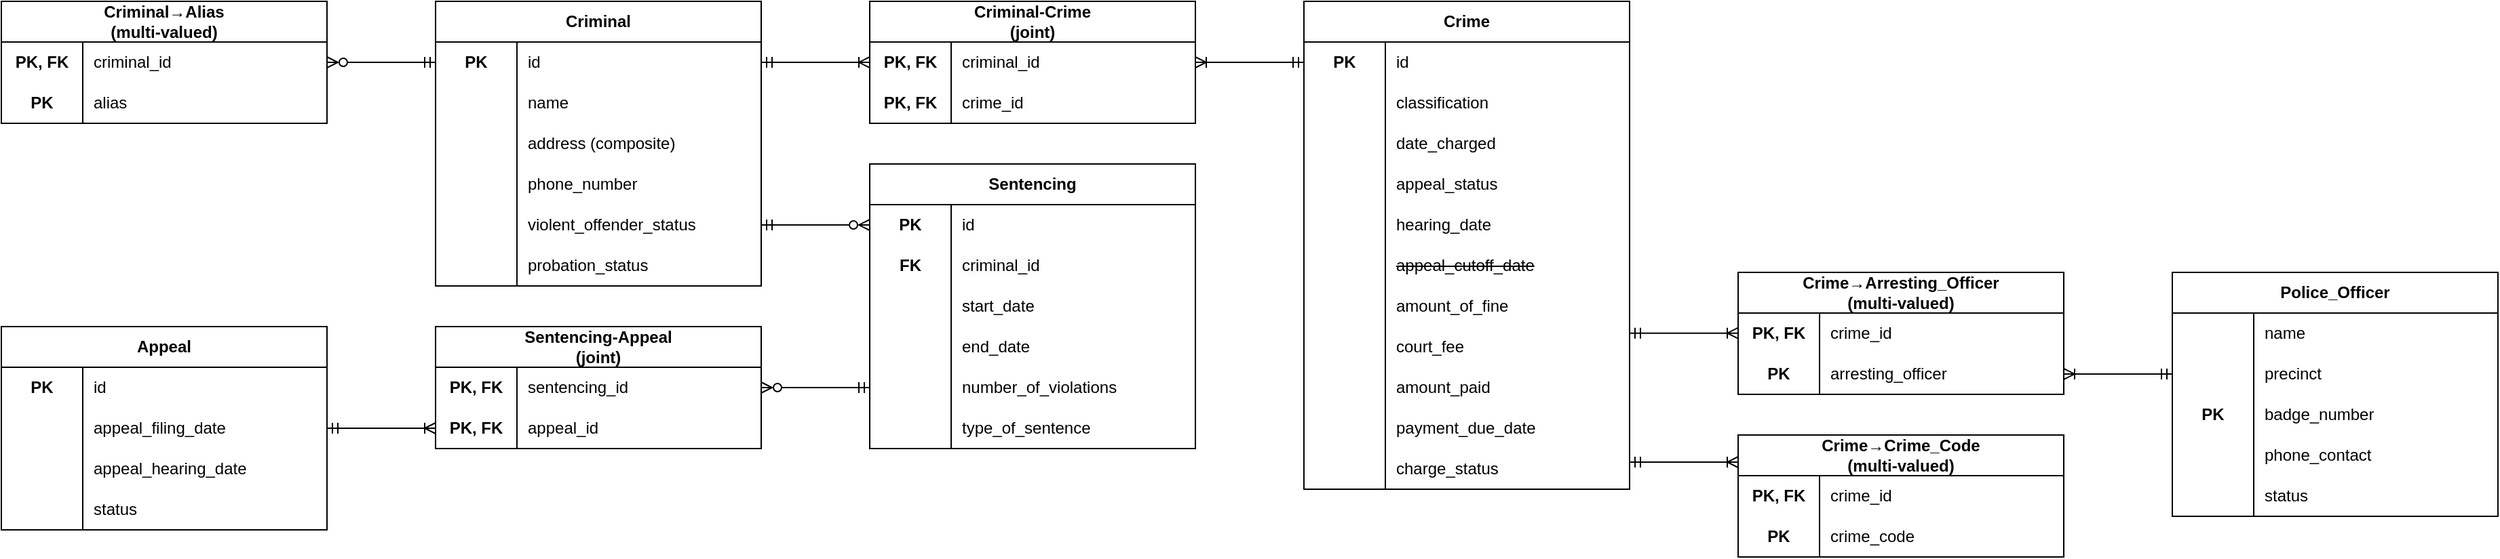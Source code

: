 <mxfile version="23.1.7" type="device">
  <diagram id="R2lEEEUBdFMjLlhIrx00" name="Page-1">
    <mxGraphModel dx="3021" dy="1193" grid="1" gridSize="10" guides="1" tooltips="1" connect="1" arrows="1" fold="1" page="1" pageScale="1" pageWidth="850" pageHeight="1100" math="0" shadow="0" extFonts="Permanent Marker^https://fonts.googleapis.com/css?family=Permanent+Marker">
      <root>
        <mxCell id="0" />
        <mxCell id="1" parent="0" />
        <mxCell id="AaA90ZGIQwFk0P24z3r3-1" value="Criminal" style="shape=table;startSize=30;container=1;collapsible=1;childLayout=tableLayout;fixedRows=1;rowLines=0;fontStyle=1;align=center;resizeLast=1;html=1;whiteSpace=wrap;" parent="1" vertex="1">
          <mxGeometry x="40" y="40" width="240" height="210" as="geometry" />
        </mxCell>
        <mxCell id="Sgg5A5YikXJycrZ3Cfgh-41" style="shape=tableRow;horizontal=0;startSize=0;swimlaneHead=0;swimlaneBody=0;fillColor=none;collapsible=0;dropTarget=0;points=[[0,0.5],[1,0.5]];portConstraint=eastwest;top=0;left=0;right=0;bottom=0;html=1;" parent="AaA90ZGIQwFk0P24z3r3-1" vertex="1">
          <mxGeometry y="30" width="240" height="30" as="geometry" />
        </mxCell>
        <mxCell id="Sgg5A5YikXJycrZ3Cfgh-42" value="PK" style="shape=partialRectangle;connectable=0;fillColor=none;top=0;left=0;bottom=0;right=0;fontStyle=1;overflow=hidden;html=1;whiteSpace=wrap;" parent="Sgg5A5YikXJycrZ3Cfgh-41" vertex="1">
          <mxGeometry width="60" height="30" as="geometry">
            <mxRectangle width="60" height="30" as="alternateBounds" />
          </mxGeometry>
        </mxCell>
        <mxCell id="Sgg5A5YikXJycrZ3Cfgh-43" value="id" style="shape=partialRectangle;connectable=0;fillColor=none;top=0;left=0;bottom=0;right=0;align=left;spacingLeft=6;fontStyle=0;overflow=hidden;html=1;whiteSpace=wrap;" parent="Sgg5A5YikXJycrZ3Cfgh-41" vertex="1">
          <mxGeometry x="60" width="180" height="30" as="geometry">
            <mxRectangle width="180" height="30" as="alternateBounds" />
          </mxGeometry>
        </mxCell>
        <mxCell id="AaA90ZGIQwFk0P24z3r3-2" value="" style="shape=tableRow;horizontal=0;startSize=0;swimlaneHead=0;swimlaneBody=0;fillColor=none;collapsible=0;dropTarget=0;points=[[0,0.5],[1,0.5]];portConstraint=eastwest;top=0;left=0;right=0;bottom=0;html=1;" parent="AaA90ZGIQwFk0P24z3r3-1" vertex="1">
          <mxGeometry y="60" width="240" height="30" as="geometry" />
        </mxCell>
        <mxCell id="AaA90ZGIQwFk0P24z3r3-3" value="" style="shape=partialRectangle;connectable=0;fillColor=none;top=0;left=0;bottom=0;right=0;fontStyle=1;overflow=hidden;html=1;whiteSpace=wrap;" parent="AaA90ZGIQwFk0P24z3r3-2" vertex="1">
          <mxGeometry width="60" height="30" as="geometry">
            <mxRectangle width="60" height="30" as="alternateBounds" />
          </mxGeometry>
        </mxCell>
        <mxCell id="AaA90ZGIQwFk0P24z3r3-4" value="&lt;span style=&quot;font-weight: normal;&quot;&gt;name&lt;/span&gt;" style="shape=partialRectangle;connectable=0;fillColor=none;top=0;left=0;bottom=0;right=0;align=left;spacingLeft=6;fontStyle=1;overflow=hidden;html=1;whiteSpace=wrap;" parent="AaA90ZGIQwFk0P24z3r3-2" vertex="1">
          <mxGeometry x="60" width="180" height="30" as="geometry">
            <mxRectangle width="180" height="30" as="alternateBounds" />
          </mxGeometry>
        </mxCell>
        <mxCell id="bEVGifrSdwYRLWcPbL2B-61" style="shape=tableRow;horizontal=0;startSize=0;swimlaneHead=0;swimlaneBody=0;fillColor=none;collapsible=0;dropTarget=0;points=[[0,0.5],[1,0.5]];portConstraint=eastwest;top=0;left=0;right=0;bottom=0;html=1;" parent="AaA90ZGIQwFk0P24z3r3-1" vertex="1">
          <mxGeometry y="90" width="240" height="30" as="geometry" />
        </mxCell>
        <mxCell id="bEVGifrSdwYRLWcPbL2B-62" style="shape=partialRectangle;connectable=0;fillColor=none;top=0;left=0;bottom=0;right=0;fontStyle=1;overflow=hidden;html=1;whiteSpace=wrap;" parent="bEVGifrSdwYRLWcPbL2B-61" vertex="1">
          <mxGeometry width="60" height="30" as="geometry">
            <mxRectangle width="60" height="30" as="alternateBounds" />
          </mxGeometry>
        </mxCell>
        <mxCell id="bEVGifrSdwYRLWcPbL2B-63" value="address (composite)" style="shape=partialRectangle;connectable=0;fillColor=none;top=0;left=0;bottom=0;right=0;align=left;spacingLeft=6;fontStyle=0;overflow=hidden;html=1;whiteSpace=wrap;" parent="bEVGifrSdwYRLWcPbL2B-61" vertex="1">
          <mxGeometry x="60" width="180" height="30" as="geometry">
            <mxRectangle width="180" height="30" as="alternateBounds" />
          </mxGeometry>
        </mxCell>
        <mxCell id="bEVGifrSdwYRLWcPbL2B-58" style="shape=tableRow;horizontal=0;startSize=0;swimlaneHead=0;swimlaneBody=0;fillColor=none;collapsible=0;dropTarget=0;points=[[0,0.5],[1,0.5]];portConstraint=eastwest;top=0;left=0;right=0;bottom=0;html=1;" parent="AaA90ZGIQwFk0P24z3r3-1" vertex="1">
          <mxGeometry y="120" width="240" height="30" as="geometry" />
        </mxCell>
        <mxCell id="bEVGifrSdwYRLWcPbL2B-59" style="shape=partialRectangle;connectable=0;fillColor=none;top=0;left=0;bottom=0;right=0;fontStyle=1;overflow=hidden;html=1;whiteSpace=wrap;" parent="bEVGifrSdwYRLWcPbL2B-58" vertex="1">
          <mxGeometry width="60" height="30" as="geometry">
            <mxRectangle width="60" height="30" as="alternateBounds" />
          </mxGeometry>
        </mxCell>
        <mxCell id="bEVGifrSdwYRLWcPbL2B-60" value="phone_number" style="shape=partialRectangle;connectable=0;fillColor=none;top=0;left=0;bottom=0;right=0;align=left;spacingLeft=6;fontStyle=0;overflow=hidden;html=1;whiteSpace=wrap;" parent="bEVGifrSdwYRLWcPbL2B-58" vertex="1">
          <mxGeometry x="60" width="180" height="30" as="geometry">
            <mxRectangle width="180" height="30" as="alternateBounds" />
          </mxGeometry>
        </mxCell>
        <mxCell id="bEVGifrSdwYRLWcPbL2B-55" style="shape=tableRow;horizontal=0;startSize=0;swimlaneHead=0;swimlaneBody=0;fillColor=none;collapsible=0;dropTarget=0;points=[[0,0.5],[1,0.5]];portConstraint=eastwest;top=0;left=0;right=0;bottom=0;html=1;" parent="AaA90ZGIQwFk0P24z3r3-1" vertex="1">
          <mxGeometry y="150" width="240" height="30" as="geometry" />
        </mxCell>
        <mxCell id="bEVGifrSdwYRLWcPbL2B-56" style="shape=partialRectangle;connectable=0;fillColor=none;top=0;left=0;bottom=0;right=0;fontStyle=1;overflow=hidden;html=1;whiteSpace=wrap;" parent="bEVGifrSdwYRLWcPbL2B-55" vertex="1">
          <mxGeometry width="60" height="30" as="geometry">
            <mxRectangle width="60" height="30" as="alternateBounds" />
          </mxGeometry>
        </mxCell>
        <mxCell id="bEVGifrSdwYRLWcPbL2B-57" value="violent_offender_status" style="shape=partialRectangle;connectable=0;fillColor=none;top=0;left=0;bottom=0;right=0;align=left;spacingLeft=6;fontStyle=0;overflow=hidden;html=1;whiteSpace=wrap;" parent="bEVGifrSdwYRLWcPbL2B-55" vertex="1">
          <mxGeometry x="60" width="180" height="30" as="geometry">
            <mxRectangle width="180" height="30" as="alternateBounds" />
          </mxGeometry>
        </mxCell>
        <mxCell id="bEVGifrSdwYRLWcPbL2B-52" style="shape=tableRow;horizontal=0;startSize=0;swimlaneHead=0;swimlaneBody=0;fillColor=none;collapsible=0;dropTarget=0;points=[[0,0.5],[1,0.5]];portConstraint=eastwest;top=0;left=0;right=0;bottom=0;html=1;" parent="AaA90ZGIQwFk0P24z3r3-1" vertex="1">
          <mxGeometry y="180" width="240" height="30" as="geometry" />
        </mxCell>
        <mxCell id="bEVGifrSdwYRLWcPbL2B-53" style="shape=partialRectangle;connectable=0;fillColor=none;top=0;left=0;bottom=0;right=0;fontStyle=1;overflow=hidden;html=1;whiteSpace=wrap;" parent="bEVGifrSdwYRLWcPbL2B-52" vertex="1">
          <mxGeometry width="60" height="30" as="geometry">
            <mxRectangle width="60" height="30" as="alternateBounds" />
          </mxGeometry>
        </mxCell>
        <mxCell id="bEVGifrSdwYRLWcPbL2B-54" value="probation_status" style="shape=partialRectangle;connectable=0;fillColor=none;top=0;left=0;bottom=0;right=0;align=left;spacingLeft=6;fontStyle=0;overflow=hidden;html=1;whiteSpace=wrap;" parent="bEVGifrSdwYRLWcPbL2B-52" vertex="1">
          <mxGeometry x="60" width="180" height="30" as="geometry">
            <mxRectangle width="180" height="30" as="alternateBounds" />
          </mxGeometry>
        </mxCell>
        <mxCell id="bEVGifrSdwYRLWcPbL2B-66" value="Crime" style="shape=table;startSize=30;container=1;collapsible=1;childLayout=tableLayout;fixedRows=1;rowLines=0;fontStyle=1;align=center;resizeLast=1;html=1;whiteSpace=wrap;" parent="1" vertex="1">
          <mxGeometry x="680" y="40" width="240" height="360" as="geometry" />
        </mxCell>
        <mxCell id="Sgg5A5YikXJycrZ3Cfgh-54" style="shape=tableRow;horizontal=0;startSize=0;swimlaneHead=0;swimlaneBody=0;fillColor=none;collapsible=0;dropTarget=0;points=[[0,0.5],[1,0.5]];portConstraint=eastwest;top=0;left=0;right=0;bottom=0;html=1;" parent="bEVGifrSdwYRLWcPbL2B-66" vertex="1">
          <mxGeometry y="30" width="240" height="30" as="geometry" />
        </mxCell>
        <mxCell id="Sgg5A5YikXJycrZ3Cfgh-55" value="PK" style="shape=partialRectangle;connectable=0;fillColor=none;top=0;left=0;bottom=0;right=0;fontStyle=1;overflow=hidden;html=1;whiteSpace=wrap;" parent="Sgg5A5YikXJycrZ3Cfgh-54" vertex="1">
          <mxGeometry width="60" height="30" as="geometry">
            <mxRectangle width="60" height="30" as="alternateBounds" />
          </mxGeometry>
        </mxCell>
        <mxCell id="Sgg5A5YikXJycrZ3Cfgh-56" value="id" style="shape=partialRectangle;connectable=0;fillColor=none;top=0;left=0;bottom=0;right=0;align=left;spacingLeft=6;fontStyle=0;overflow=hidden;html=1;whiteSpace=wrap;" parent="Sgg5A5YikXJycrZ3Cfgh-54" vertex="1">
          <mxGeometry x="60" width="180" height="30" as="geometry">
            <mxRectangle width="180" height="30" as="alternateBounds" />
          </mxGeometry>
        </mxCell>
        <mxCell id="bEVGifrSdwYRLWcPbL2B-67" value="" style="shape=tableRow;horizontal=0;startSize=0;swimlaneHead=0;swimlaneBody=0;fillColor=none;collapsible=0;dropTarget=0;points=[[0,0.5],[1,0.5]];portConstraint=eastwest;top=0;left=0;right=0;bottom=0;html=1;" parent="bEVGifrSdwYRLWcPbL2B-66" vertex="1">
          <mxGeometry y="60" width="240" height="30" as="geometry" />
        </mxCell>
        <mxCell id="bEVGifrSdwYRLWcPbL2B-68" value="" style="shape=partialRectangle;connectable=0;fillColor=none;top=0;left=0;bottom=0;right=0;fontStyle=1;overflow=hidden;html=1;whiteSpace=wrap;" parent="bEVGifrSdwYRLWcPbL2B-67" vertex="1">
          <mxGeometry width="60" height="30" as="geometry">
            <mxRectangle width="60" height="30" as="alternateBounds" />
          </mxGeometry>
        </mxCell>
        <mxCell id="bEVGifrSdwYRLWcPbL2B-69" value="&lt;span style=&quot;font-weight: normal;&quot;&gt;classification&lt;/span&gt;" style="shape=partialRectangle;connectable=0;fillColor=none;top=0;left=0;bottom=0;right=0;align=left;spacingLeft=6;fontStyle=1;overflow=hidden;html=1;whiteSpace=wrap;" parent="bEVGifrSdwYRLWcPbL2B-67" vertex="1">
          <mxGeometry x="60" width="180" height="30" as="geometry">
            <mxRectangle width="180" height="30" as="alternateBounds" />
          </mxGeometry>
        </mxCell>
        <mxCell id="bEVGifrSdwYRLWcPbL2B-70" style="shape=tableRow;horizontal=0;startSize=0;swimlaneHead=0;swimlaneBody=0;fillColor=none;collapsible=0;dropTarget=0;points=[[0,0.5],[1,0.5]];portConstraint=eastwest;top=0;left=0;right=0;bottom=0;html=1;" parent="bEVGifrSdwYRLWcPbL2B-66" vertex="1">
          <mxGeometry y="90" width="240" height="30" as="geometry" />
        </mxCell>
        <mxCell id="bEVGifrSdwYRLWcPbL2B-71" style="shape=partialRectangle;connectable=0;fillColor=none;top=0;left=0;bottom=0;right=0;fontStyle=1;overflow=hidden;html=1;whiteSpace=wrap;" parent="bEVGifrSdwYRLWcPbL2B-70" vertex="1">
          <mxGeometry width="60" height="30" as="geometry">
            <mxRectangle width="60" height="30" as="alternateBounds" />
          </mxGeometry>
        </mxCell>
        <mxCell id="bEVGifrSdwYRLWcPbL2B-72" value="date_charged" style="shape=partialRectangle;connectable=0;fillColor=none;top=0;left=0;bottom=0;right=0;align=left;spacingLeft=6;fontStyle=0;overflow=hidden;html=1;whiteSpace=wrap;" parent="bEVGifrSdwYRLWcPbL2B-70" vertex="1">
          <mxGeometry x="60" width="180" height="30" as="geometry">
            <mxRectangle width="180" height="30" as="alternateBounds" />
          </mxGeometry>
        </mxCell>
        <mxCell id="bEVGifrSdwYRLWcPbL2B-73" style="shape=tableRow;horizontal=0;startSize=0;swimlaneHead=0;swimlaneBody=0;fillColor=none;collapsible=0;dropTarget=0;points=[[0,0.5],[1,0.5]];portConstraint=eastwest;top=0;left=0;right=0;bottom=0;html=1;" parent="bEVGifrSdwYRLWcPbL2B-66" vertex="1">
          <mxGeometry y="120" width="240" height="30" as="geometry" />
        </mxCell>
        <mxCell id="bEVGifrSdwYRLWcPbL2B-74" style="shape=partialRectangle;connectable=0;fillColor=none;top=0;left=0;bottom=0;right=0;fontStyle=1;overflow=hidden;html=1;whiteSpace=wrap;" parent="bEVGifrSdwYRLWcPbL2B-73" vertex="1">
          <mxGeometry width="60" height="30" as="geometry">
            <mxRectangle width="60" height="30" as="alternateBounds" />
          </mxGeometry>
        </mxCell>
        <mxCell id="bEVGifrSdwYRLWcPbL2B-75" value="appeal_status" style="shape=partialRectangle;connectable=0;fillColor=none;top=0;left=0;bottom=0;right=0;align=left;spacingLeft=6;fontStyle=0;overflow=hidden;html=1;whiteSpace=wrap;" parent="bEVGifrSdwYRLWcPbL2B-73" vertex="1">
          <mxGeometry x="60" width="180" height="30" as="geometry">
            <mxRectangle width="180" height="30" as="alternateBounds" />
          </mxGeometry>
        </mxCell>
        <mxCell id="bEVGifrSdwYRLWcPbL2B-76" style="shape=tableRow;horizontal=0;startSize=0;swimlaneHead=0;swimlaneBody=0;fillColor=none;collapsible=0;dropTarget=0;points=[[0,0.5],[1,0.5]];portConstraint=eastwest;top=0;left=0;right=0;bottom=0;html=1;" parent="bEVGifrSdwYRLWcPbL2B-66" vertex="1">
          <mxGeometry y="150" width="240" height="30" as="geometry" />
        </mxCell>
        <mxCell id="bEVGifrSdwYRLWcPbL2B-77" style="shape=partialRectangle;connectable=0;fillColor=none;top=0;left=0;bottom=0;right=0;fontStyle=1;overflow=hidden;html=1;whiteSpace=wrap;" parent="bEVGifrSdwYRLWcPbL2B-76" vertex="1">
          <mxGeometry width="60" height="30" as="geometry">
            <mxRectangle width="60" height="30" as="alternateBounds" />
          </mxGeometry>
        </mxCell>
        <mxCell id="bEVGifrSdwYRLWcPbL2B-78" value="hearing_date" style="shape=partialRectangle;connectable=0;fillColor=none;top=0;left=0;bottom=0;right=0;align=left;spacingLeft=6;fontStyle=0;overflow=hidden;html=1;whiteSpace=wrap;" parent="bEVGifrSdwYRLWcPbL2B-76" vertex="1">
          <mxGeometry x="60" width="180" height="30" as="geometry">
            <mxRectangle width="180" height="30" as="alternateBounds" />
          </mxGeometry>
        </mxCell>
        <mxCell id="bEVGifrSdwYRLWcPbL2B-79" style="shape=tableRow;horizontal=0;startSize=0;swimlaneHead=0;swimlaneBody=0;fillColor=none;collapsible=0;dropTarget=0;points=[[0,0.5],[1,0.5]];portConstraint=eastwest;top=0;left=0;right=0;bottom=0;html=1;" parent="bEVGifrSdwYRLWcPbL2B-66" vertex="1">
          <mxGeometry y="180" width="240" height="30" as="geometry" />
        </mxCell>
        <mxCell id="bEVGifrSdwYRLWcPbL2B-80" style="shape=partialRectangle;connectable=0;fillColor=none;top=0;left=0;bottom=0;right=0;fontStyle=1;overflow=hidden;html=1;whiteSpace=wrap;" parent="bEVGifrSdwYRLWcPbL2B-79" vertex="1">
          <mxGeometry width="60" height="30" as="geometry">
            <mxRectangle width="60" height="30" as="alternateBounds" />
          </mxGeometry>
        </mxCell>
        <mxCell id="bEVGifrSdwYRLWcPbL2B-81" value="&lt;strike&gt;appeal_cutoff_date&lt;/strike&gt;" style="shape=partialRectangle;connectable=0;fillColor=none;top=0;left=0;bottom=0;right=0;align=left;spacingLeft=6;fontStyle=0;overflow=hidden;html=1;whiteSpace=wrap;" parent="bEVGifrSdwYRLWcPbL2B-79" vertex="1">
          <mxGeometry x="60" width="180" height="30" as="geometry">
            <mxRectangle width="180" height="30" as="alternateBounds" />
          </mxGeometry>
        </mxCell>
        <mxCell id="bEVGifrSdwYRLWcPbL2B-110" style="shape=tableRow;horizontal=0;startSize=0;swimlaneHead=0;swimlaneBody=0;fillColor=none;collapsible=0;dropTarget=0;points=[[0,0.5],[1,0.5]];portConstraint=eastwest;top=0;left=0;right=0;bottom=0;html=1;" parent="bEVGifrSdwYRLWcPbL2B-66" vertex="1">
          <mxGeometry y="210" width="240" height="30" as="geometry" />
        </mxCell>
        <mxCell id="bEVGifrSdwYRLWcPbL2B-111" style="shape=partialRectangle;connectable=0;fillColor=none;top=0;left=0;bottom=0;right=0;fontStyle=1;overflow=hidden;html=1;whiteSpace=wrap;" parent="bEVGifrSdwYRLWcPbL2B-110" vertex="1">
          <mxGeometry width="60" height="30" as="geometry">
            <mxRectangle width="60" height="30" as="alternateBounds" />
          </mxGeometry>
        </mxCell>
        <mxCell id="bEVGifrSdwYRLWcPbL2B-112" value="amount_of_fine" style="shape=partialRectangle;connectable=0;fillColor=none;top=0;left=0;bottom=0;right=0;align=left;spacingLeft=6;fontStyle=0;overflow=hidden;html=1;whiteSpace=wrap;" parent="bEVGifrSdwYRLWcPbL2B-110" vertex="1">
          <mxGeometry x="60" width="180" height="30" as="geometry">
            <mxRectangle width="180" height="30" as="alternateBounds" />
          </mxGeometry>
        </mxCell>
        <mxCell id="bEVGifrSdwYRLWcPbL2B-107" style="shape=tableRow;horizontal=0;startSize=0;swimlaneHead=0;swimlaneBody=0;fillColor=none;collapsible=0;dropTarget=0;points=[[0,0.5],[1,0.5]];portConstraint=eastwest;top=0;left=0;right=0;bottom=0;html=1;" parent="bEVGifrSdwYRLWcPbL2B-66" vertex="1">
          <mxGeometry y="240" width="240" height="30" as="geometry" />
        </mxCell>
        <mxCell id="bEVGifrSdwYRLWcPbL2B-108" style="shape=partialRectangle;connectable=0;fillColor=none;top=0;left=0;bottom=0;right=0;fontStyle=1;overflow=hidden;html=1;whiteSpace=wrap;" parent="bEVGifrSdwYRLWcPbL2B-107" vertex="1">
          <mxGeometry width="60" height="30" as="geometry">
            <mxRectangle width="60" height="30" as="alternateBounds" />
          </mxGeometry>
        </mxCell>
        <mxCell id="bEVGifrSdwYRLWcPbL2B-109" value="court_fee" style="shape=partialRectangle;connectable=0;fillColor=none;top=0;left=0;bottom=0;right=0;align=left;spacingLeft=6;fontStyle=0;overflow=hidden;html=1;whiteSpace=wrap;" parent="bEVGifrSdwYRLWcPbL2B-107" vertex="1">
          <mxGeometry x="60" width="180" height="30" as="geometry">
            <mxRectangle width="180" height="30" as="alternateBounds" />
          </mxGeometry>
        </mxCell>
        <mxCell id="bEVGifrSdwYRLWcPbL2B-104" style="shape=tableRow;horizontal=0;startSize=0;swimlaneHead=0;swimlaneBody=0;fillColor=none;collapsible=0;dropTarget=0;points=[[0,0.5],[1,0.5]];portConstraint=eastwest;top=0;left=0;right=0;bottom=0;html=1;" parent="bEVGifrSdwYRLWcPbL2B-66" vertex="1">
          <mxGeometry y="270" width="240" height="30" as="geometry" />
        </mxCell>
        <mxCell id="bEVGifrSdwYRLWcPbL2B-105" style="shape=partialRectangle;connectable=0;fillColor=none;top=0;left=0;bottom=0;right=0;fontStyle=1;overflow=hidden;html=1;whiteSpace=wrap;" parent="bEVGifrSdwYRLWcPbL2B-104" vertex="1">
          <mxGeometry width="60" height="30" as="geometry">
            <mxRectangle width="60" height="30" as="alternateBounds" />
          </mxGeometry>
        </mxCell>
        <mxCell id="bEVGifrSdwYRLWcPbL2B-106" value="amount_paid" style="shape=partialRectangle;connectable=0;fillColor=none;top=0;left=0;bottom=0;right=0;align=left;spacingLeft=6;fontStyle=0;overflow=hidden;html=1;whiteSpace=wrap;" parent="bEVGifrSdwYRLWcPbL2B-104" vertex="1">
          <mxGeometry x="60" width="180" height="30" as="geometry">
            <mxRectangle width="180" height="30" as="alternateBounds" />
          </mxGeometry>
        </mxCell>
        <mxCell id="bEVGifrSdwYRLWcPbL2B-101" style="shape=tableRow;horizontal=0;startSize=0;swimlaneHead=0;swimlaneBody=0;fillColor=none;collapsible=0;dropTarget=0;points=[[0,0.5],[1,0.5]];portConstraint=eastwest;top=0;left=0;right=0;bottom=0;html=1;" parent="bEVGifrSdwYRLWcPbL2B-66" vertex="1">
          <mxGeometry y="300" width="240" height="30" as="geometry" />
        </mxCell>
        <mxCell id="bEVGifrSdwYRLWcPbL2B-102" style="shape=partialRectangle;connectable=0;fillColor=none;top=0;left=0;bottom=0;right=0;fontStyle=1;overflow=hidden;html=1;whiteSpace=wrap;" parent="bEVGifrSdwYRLWcPbL2B-101" vertex="1">
          <mxGeometry width="60" height="30" as="geometry">
            <mxRectangle width="60" height="30" as="alternateBounds" />
          </mxGeometry>
        </mxCell>
        <mxCell id="bEVGifrSdwYRLWcPbL2B-103" value="payment_due_date" style="shape=partialRectangle;connectable=0;fillColor=none;top=0;left=0;bottom=0;right=0;align=left;spacingLeft=6;fontStyle=0;overflow=hidden;html=1;whiteSpace=wrap;" parent="bEVGifrSdwYRLWcPbL2B-101" vertex="1">
          <mxGeometry x="60" width="180" height="30" as="geometry">
            <mxRectangle width="180" height="30" as="alternateBounds" />
          </mxGeometry>
        </mxCell>
        <mxCell id="bEVGifrSdwYRLWcPbL2B-98" style="shape=tableRow;horizontal=0;startSize=0;swimlaneHead=0;swimlaneBody=0;fillColor=none;collapsible=0;dropTarget=0;points=[[0,0.5],[1,0.5]];portConstraint=eastwest;top=0;left=0;right=0;bottom=0;html=1;" parent="bEVGifrSdwYRLWcPbL2B-66" vertex="1">
          <mxGeometry y="330" width="240" height="30" as="geometry" />
        </mxCell>
        <mxCell id="bEVGifrSdwYRLWcPbL2B-99" style="shape=partialRectangle;connectable=0;fillColor=none;top=0;left=0;bottom=0;right=0;fontStyle=1;overflow=hidden;html=1;whiteSpace=wrap;" parent="bEVGifrSdwYRLWcPbL2B-98" vertex="1">
          <mxGeometry width="60" height="30" as="geometry">
            <mxRectangle width="60" height="30" as="alternateBounds" />
          </mxGeometry>
        </mxCell>
        <mxCell id="bEVGifrSdwYRLWcPbL2B-100" value="charge_status" style="shape=partialRectangle;connectable=0;fillColor=none;top=0;left=0;bottom=0;right=0;align=left;spacingLeft=6;fontStyle=0;overflow=hidden;html=1;whiteSpace=wrap;" parent="bEVGifrSdwYRLWcPbL2B-98" vertex="1">
          <mxGeometry x="60" width="180" height="30" as="geometry">
            <mxRectangle width="180" height="30" as="alternateBounds" />
          </mxGeometry>
        </mxCell>
        <mxCell id="bEVGifrSdwYRLWcPbL2B-113" value="Sentencing" style="shape=table;startSize=30;container=1;collapsible=1;childLayout=tableLayout;fixedRows=1;rowLines=0;fontStyle=1;align=center;resizeLast=1;html=1;whiteSpace=wrap;" parent="1" vertex="1">
          <mxGeometry x="360" y="160" width="240" height="210" as="geometry" />
        </mxCell>
        <mxCell id="e1k4RUtEqLle4Vo08xdh-30" style="shape=tableRow;horizontal=0;startSize=0;swimlaneHead=0;swimlaneBody=0;fillColor=none;collapsible=0;dropTarget=0;points=[[0,0.5],[1,0.5]];portConstraint=eastwest;top=0;left=0;right=0;bottom=0;html=1;" vertex="1" parent="bEVGifrSdwYRLWcPbL2B-113">
          <mxGeometry y="30" width="240" height="30" as="geometry" />
        </mxCell>
        <mxCell id="e1k4RUtEqLle4Vo08xdh-31" value="PK" style="shape=partialRectangle;connectable=0;fillColor=none;top=0;left=0;bottom=0;right=0;fontStyle=1;overflow=hidden;html=1;whiteSpace=wrap;" vertex="1" parent="e1k4RUtEqLle4Vo08xdh-30">
          <mxGeometry width="60" height="30" as="geometry">
            <mxRectangle width="60" height="30" as="alternateBounds" />
          </mxGeometry>
        </mxCell>
        <mxCell id="e1k4RUtEqLle4Vo08xdh-32" value="id" style="shape=partialRectangle;connectable=0;fillColor=none;top=0;left=0;bottom=0;right=0;align=left;spacingLeft=6;fontStyle=0;overflow=hidden;html=1;whiteSpace=wrap;" vertex="1" parent="e1k4RUtEqLle4Vo08xdh-30">
          <mxGeometry x="60" width="180" height="30" as="geometry">
            <mxRectangle width="180" height="30" as="alternateBounds" />
          </mxGeometry>
        </mxCell>
        <mxCell id="Sgg5A5YikXJycrZ3Cfgh-47" style="shape=tableRow;horizontal=0;startSize=0;swimlaneHead=0;swimlaneBody=0;fillColor=none;collapsible=0;dropTarget=0;points=[[0,0.5],[1,0.5]];portConstraint=eastwest;top=0;left=0;right=0;bottom=0;html=1;" parent="bEVGifrSdwYRLWcPbL2B-113" vertex="1">
          <mxGeometry y="60" width="240" height="30" as="geometry" />
        </mxCell>
        <mxCell id="Sgg5A5YikXJycrZ3Cfgh-48" value="FK" style="shape=partialRectangle;connectable=0;fillColor=none;top=0;left=0;bottom=0;right=0;fontStyle=1;overflow=hidden;html=1;whiteSpace=wrap;" parent="Sgg5A5YikXJycrZ3Cfgh-47" vertex="1">
          <mxGeometry width="60" height="30" as="geometry">
            <mxRectangle width="60" height="30" as="alternateBounds" />
          </mxGeometry>
        </mxCell>
        <mxCell id="Sgg5A5YikXJycrZ3Cfgh-49" value="&lt;span style=&quot;color: rgb(0, 0, 0); font-family: Helvetica; font-size: 12px; font-style: normal; font-variant-ligatures: normal; font-variant-caps: normal; font-weight: 400; letter-spacing: normal; orphans: 2; text-align: left; text-indent: 0px; text-transform: none; widows: 2; word-spacing: 0px; -webkit-text-stroke-width: 0px; background-color: rgb(251, 251, 251); text-decoration-thickness: initial; text-decoration-style: initial; text-decoration-color: initial; float: none; display: inline !important;&quot;&gt;criminal_id&lt;/span&gt;" style="shape=partialRectangle;connectable=0;fillColor=none;top=0;left=0;bottom=0;right=0;align=left;spacingLeft=6;fontStyle=0;overflow=hidden;html=1;whiteSpace=wrap;" parent="Sgg5A5YikXJycrZ3Cfgh-47" vertex="1">
          <mxGeometry x="60" width="180" height="30" as="geometry">
            <mxRectangle width="180" height="30" as="alternateBounds" />
          </mxGeometry>
        </mxCell>
        <mxCell id="bEVGifrSdwYRLWcPbL2B-114" value="" style="shape=tableRow;horizontal=0;startSize=0;swimlaneHead=0;swimlaneBody=0;fillColor=none;collapsible=0;dropTarget=0;points=[[0,0.5],[1,0.5]];portConstraint=eastwest;top=0;left=0;right=0;bottom=0;html=1;" parent="bEVGifrSdwYRLWcPbL2B-113" vertex="1">
          <mxGeometry y="90" width="240" height="30" as="geometry" />
        </mxCell>
        <mxCell id="bEVGifrSdwYRLWcPbL2B-115" value="" style="shape=partialRectangle;connectable=0;fillColor=none;top=0;left=0;bottom=0;right=0;fontStyle=1;overflow=hidden;html=1;whiteSpace=wrap;" parent="bEVGifrSdwYRLWcPbL2B-114" vertex="1">
          <mxGeometry width="60" height="30" as="geometry">
            <mxRectangle width="60" height="30" as="alternateBounds" />
          </mxGeometry>
        </mxCell>
        <mxCell id="bEVGifrSdwYRLWcPbL2B-116" value="&lt;span style=&quot;font-weight: normal;&quot;&gt;start_date&lt;/span&gt;" style="shape=partialRectangle;connectable=0;fillColor=none;top=0;left=0;bottom=0;right=0;align=left;spacingLeft=6;fontStyle=1;overflow=hidden;html=1;whiteSpace=wrap;" parent="bEVGifrSdwYRLWcPbL2B-114" vertex="1">
          <mxGeometry x="60" width="180" height="30" as="geometry">
            <mxRectangle width="180" height="30" as="alternateBounds" />
          </mxGeometry>
        </mxCell>
        <mxCell id="bEVGifrSdwYRLWcPbL2B-117" style="shape=tableRow;horizontal=0;startSize=0;swimlaneHead=0;swimlaneBody=0;fillColor=none;collapsible=0;dropTarget=0;points=[[0,0.5],[1,0.5]];portConstraint=eastwest;top=0;left=0;right=0;bottom=0;html=1;" parent="bEVGifrSdwYRLWcPbL2B-113" vertex="1">
          <mxGeometry y="120" width="240" height="30" as="geometry" />
        </mxCell>
        <mxCell id="bEVGifrSdwYRLWcPbL2B-118" style="shape=partialRectangle;connectable=0;fillColor=none;top=0;left=0;bottom=0;right=0;fontStyle=1;overflow=hidden;html=1;whiteSpace=wrap;" parent="bEVGifrSdwYRLWcPbL2B-117" vertex="1">
          <mxGeometry width="60" height="30" as="geometry">
            <mxRectangle width="60" height="30" as="alternateBounds" />
          </mxGeometry>
        </mxCell>
        <mxCell id="bEVGifrSdwYRLWcPbL2B-119" value="end_date" style="shape=partialRectangle;connectable=0;fillColor=none;top=0;left=0;bottom=0;right=0;align=left;spacingLeft=6;fontStyle=0;overflow=hidden;html=1;whiteSpace=wrap;" parent="bEVGifrSdwYRLWcPbL2B-117" vertex="1">
          <mxGeometry x="60" width="180" height="30" as="geometry">
            <mxRectangle width="180" height="30" as="alternateBounds" />
          </mxGeometry>
        </mxCell>
        <mxCell id="bEVGifrSdwYRLWcPbL2B-120" style="shape=tableRow;horizontal=0;startSize=0;swimlaneHead=0;swimlaneBody=0;fillColor=none;collapsible=0;dropTarget=0;points=[[0,0.5],[1,0.5]];portConstraint=eastwest;top=0;left=0;right=0;bottom=0;html=1;" parent="bEVGifrSdwYRLWcPbL2B-113" vertex="1">
          <mxGeometry y="150" width="240" height="30" as="geometry" />
        </mxCell>
        <mxCell id="bEVGifrSdwYRLWcPbL2B-121" style="shape=partialRectangle;connectable=0;fillColor=none;top=0;left=0;bottom=0;right=0;fontStyle=1;overflow=hidden;html=1;whiteSpace=wrap;" parent="bEVGifrSdwYRLWcPbL2B-120" vertex="1">
          <mxGeometry width="60" height="30" as="geometry">
            <mxRectangle width="60" height="30" as="alternateBounds" />
          </mxGeometry>
        </mxCell>
        <mxCell id="bEVGifrSdwYRLWcPbL2B-122" value="number_of_violations" style="shape=partialRectangle;connectable=0;fillColor=none;top=0;left=0;bottom=0;right=0;align=left;spacingLeft=6;fontStyle=0;overflow=hidden;html=1;whiteSpace=wrap;" parent="bEVGifrSdwYRLWcPbL2B-120" vertex="1">
          <mxGeometry x="60" width="180" height="30" as="geometry">
            <mxRectangle width="180" height="30" as="alternateBounds" />
          </mxGeometry>
        </mxCell>
        <mxCell id="bEVGifrSdwYRLWcPbL2B-123" style="shape=tableRow;horizontal=0;startSize=0;swimlaneHead=0;swimlaneBody=0;fillColor=none;collapsible=0;dropTarget=0;points=[[0,0.5],[1,0.5]];portConstraint=eastwest;top=0;left=0;right=0;bottom=0;html=1;" parent="bEVGifrSdwYRLWcPbL2B-113" vertex="1">
          <mxGeometry y="180" width="240" height="30" as="geometry" />
        </mxCell>
        <mxCell id="bEVGifrSdwYRLWcPbL2B-124" style="shape=partialRectangle;connectable=0;fillColor=none;top=0;left=0;bottom=0;right=0;fontStyle=1;overflow=hidden;html=1;whiteSpace=wrap;" parent="bEVGifrSdwYRLWcPbL2B-123" vertex="1">
          <mxGeometry width="60" height="30" as="geometry">
            <mxRectangle width="60" height="30" as="alternateBounds" />
          </mxGeometry>
        </mxCell>
        <mxCell id="bEVGifrSdwYRLWcPbL2B-125" value="type_of_sentence" style="shape=partialRectangle;connectable=0;fillColor=none;top=0;left=0;bottom=0;right=0;align=left;spacingLeft=6;fontStyle=0;overflow=hidden;html=1;whiteSpace=wrap;" parent="bEVGifrSdwYRLWcPbL2B-123" vertex="1">
          <mxGeometry x="60" width="180" height="30" as="geometry">
            <mxRectangle width="180" height="30" as="alternateBounds" />
          </mxGeometry>
        </mxCell>
        <mxCell id="bEVGifrSdwYRLWcPbL2B-150" value="Appeal" style="shape=table;startSize=30;container=1;collapsible=1;childLayout=tableLayout;fixedRows=1;rowLines=0;fontStyle=1;align=center;resizeLast=1;html=1;whiteSpace=wrap;" parent="1" vertex="1">
          <mxGeometry x="-280" y="280" width="240" height="150" as="geometry" />
        </mxCell>
        <mxCell id="e1k4RUtEqLle4Vo08xdh-14" style="shape=tableRow;horizontal=0;startSize=0;swimlaneHead=0;swimlaneBody=0;fillColor=none;collapsible=0;dropTarget=0;points=[[0,0.5],[1,0.5]];portConstraint=eastwest;top=0;left=0;right=0;bottom=0;html=1;" vertex="1" parent="bEVGifrSdwYRLWcPbL2B-150">
          <mxGeometry y="30" width="240" height="30" as="geometry" />
        </mxCell>
        <mxCell id="e1k4RUtEqLle4Vo08xdh-15" value="PK" style="shape=partialRectangle;connectable=0;fillColor=none;top=0;left=0;bottom=0;right=0;fontStyle=1;overflow=hidden;html=1;whiteSpace=wrap;" vertex="1" parent="e1k4RUtEqLle4Vo08xdh-14">
          <mxGeometry width="60" height="30" as="geometry">
            <mxRectangle width="60" height="30" as="alternateBounds" />
          </mxGeometry>
        </mxCell>
        <mxCell id="e1k4RUtEqLle4Vo08xdh-16" value="id" style="shape=partialRectangle;connectable=0;fillColor=none;top=0;left=0;bottom=0;right=0;align=left;spacingLeft=6;fontStyle=0;overflow=hidden;html=1;whiteSpace=wrap;" vertex="1" parent="e1k4RUtEqLle4Vo08xdh-14">
          <mxGeometry x="60" width="180" height="30" as="geometry">
            <mxRectangle width="180" height="30" as="alternateBounds" />
          </mxGeometry>
        </mxCell>
        <mxCell id="bEVGifrSdwYRLWcPbL2B-151" value="" style="shape=tableRow;horizontal=0;startSize=0;swimlaneHead=0;swimlaneBody=0;fillColor=none;collapsible=0;dropTarget=0;points=[[0,0.5],[1,0.5]];portConstraint=eastwest;top=0;left=0;right=0;bottom=0;html=1;" parent="bEVGifrSdwYRLWcPbL2B-150" vertex="1">
          <mxGeometry y="60" width="240" height="30" as="geometry" />
        </mxCell>
        <mxCell id="bEVGifrSdwYRLWcPbL2B-152" value="" style="shape=partialRectangle;connectable=0;fillColor=none;top=0;left=0;bottom=0;right=0;fontStyle=1;overflow=hidden;html=1;whiteSpace=wrap;" parent="bEVGifrSdwYRLWcPbL2B-151" vertex="1">
          <mxGeometry width="60" height="30" as="geometry">
            <mxRectangle width="60" height="30" as="alternateBounds" />
          </mxGeometry>
        </mxCell>
        <mxCell id="bEVGifrSdwYRLWcPbL2B-153" value="&lt;span style=&quot;font-weight: normal;&quot;&gt;appeal_filing_date&lt;/span&gt;" style="shape=partialRectangle;connectable=0;fillColor=none;top=0;left=0;bottom=0;right=0;align=left;spacingLeft=6;fontStyle=1;overflow=hidden;html=1;whiteSpace=wrap;" parent="bEVGifrSdwYRLWcPbL2B-151" vertex="1">
          <mxGeometry x="60" width="180" height="30" as="geometry">
            <mxRectangle width="180" height="30" as="alternateBounds" />
          </mxGeometry>
        </mxCell>
        <mxCell id="bEVGifrSdwYRLWcPbL2B-154" style="shape=tableRow;horizontal=0;startSize=0;swimlaneHead=0;swimlaneBody=0;fillColor=none;collapsible=0;dropTarget=0;points=[[0,0.5],[1,0.5]];portConstraint=eastwest;top=0;left=0;right=0;bottom=0;html=1;" parent="bEVGifrSdwYRLWcPbL2B-150" vertex="1">
          <mxGeometry y="90" width="240" height="30" as="geometry" />
        </mxCell>
        <mxCell id="bEVGifrSdwYRLWcPbL2B-155" style="shape=partialRectangle;connectable=0;fillColor=none;top=0;left=0;bottom=0;right=0;fontStyle=1;overflow=hidden;html=1;whiteSpace=wrap;" parent="bEVGifrSdwYRLWcPbL2B-154" vertex="1">
          <mxGeometry width="60" height="30" as="geometry">
            <mxRectangle width="60" height="30" as="alternateBounds" />
          </mxGeometry>
        </mxCell>
        <mxCell id="bEVGifrSdwYRLWcPbL2B-156" value="appeal_hearing_date" style="shape=partialRectangle;connectable=0;fillColor=none;top=0;left=0;bottom=0;right=0;align=left;spacingLeft=6;fontStyle=0;overflow=hidden;html=1;whiteSpace=wrap;" parent="bEVGifrSdwYRLWcPbL2B-154" vertex="1">
          <mxGeometry x="60" width="180" height="30" as="geometry">
            <mxRectangle width="180" height="30" as="alternateBounds" />
          </mxGeometry>
        </mxCell>
        <mxCell id="bEVGifrSdwYRLWcPbL2B-157" style="shape=tableRow;horizontal=0;startSize=0;swimlaneHead=0;swimlaneBody=0;fillColor=none;collapsible=0;dropTarget=0;points=[[0,0.5],[1,0.5]];portConstraint=eastwest;top=0;left=0;right=0;bottom=0;html=1;" parent="bEVGifrSdwYRLWcPbL2B-150" vertex="1">
          <mxGeometry y="120" width="240" height="30" as="geometry" />
        </mxCell>
        <mxCell id="bEVGifrSdwYRLWcPbL2B-158" style="shape=partialRectangle;connectable=0;fillColor=none;top=0;left=0;bottom=0;right=0;fontStyle=1;overflow=hidden;html=1;whiteSpace=wrap;" parent="bEVGifrSdwYRLWcPbL2B-157" vertex="1">
          <mxGeometry width="60" height="30" as="geometry">
            <mxRectangle width="60" height="30" as="alternateBounds" />
          </mxGeometry>
        </mxCell>
        <mxCell id="bEVGifrSdwYRLWcPbL2B-159" value="status" style="shape=partialRectangle;connectable=0;fillColor=none;top=0;left=0;bottom=0;right=0;align=left;spacingLeft=6;fontStyle=0;overflow=hidden;html=1;whiteSpace=wrap;" parent="bEVGifrSdwYRLWcPbL2B-157" vertex="1">
          <mxGeometry x="60" width="180" height="30" as="geometry">
            <mxRectangle width="180" height="30" as="alternateBounds" />
          </mxGeometry>
        </mxCell>
        <mxCell id="Sgg5A5YikXJycrZ3Cfgh-1" value="Criminal→Alias&lt;br&gt;(multi-valued)" style="shape=table;startSize=30;container=1;collapsible=1;childLayout=tableLayout;fixedRows=1;rowLines=0;fontStyle=1;align=center;resizeLast=1;html=1;whiteSpace=wrap;" parent="1" vertex="1">
          <mxGeometry x="-280" y="40" width="240" height="90" as="geometry" />
        </mxCell>
        <mxCell id="Sgg5A5YikXJycrZ3Cfgh-2" value="" style="shape=tableRow;horizontal=0;startSize=0;swimlaneHead=0;swimlaneBody=0;fillColor=none;collapsible=0;dropTarget=0;points=[[0,0.5],[1,0.5]];portConstraint=eastwest;top=0;left=0;right=0;bottom=0;html=1;" parent="Sgg5A5YikXJycrZ3Cfgh-1" vertex="1">
          <mxGeometry y="30" width="240" height="30" as="geometry" />
        </mxCell>
        <mxCell id="Sgg5A5YikXJycrZ3Cfgh-3" value="PK, FK" style="shape=partialRectangle;connectable=0;fillColor=none;top=0;left=0;bottom=0;right=0;fontStyle=1;overflow=hidden;html=1;whiteSpace=wrap;" parent="Sgg5A5YikXJycrZ3Cfgh-2" vertex="1">
          <mxGeometry width="60" height="30" as="geometry">
            <mxRectangle width="60" height="30" as="alternateBounds" />
          </mxGeometry>
        </mxCell>
        <mxCell id="Sgg5A5YikXJycrZ3Cfgh-4" value="&lt;span style=&quot;font-weight: normal;&quot;&gt;criminal_id&lt;/span&gt;" style="shape=partialRectangle;connectable=0;fillColor=none;top=0;left=0;bottom=0;right=0;align=left;spacingLeft=6;fontStyle=1;overflow=hidden;html=1;whiteSpace=wrap;" parent="Sgg5A5YikXJycrZ3Cfgh-2" vertex="1">
          <mxGeometry x="60" width="180" height="30" as="geometry">
            <mxRectangle width="180" height="30" as="alternateBounds" />
          </mxGeometry>
        </mxCell>
        <mxCell id="Sgg5A5YikXJycrZ3Cfgh-5" style="shape=tableRow;horizontal=0;startSize=0;swimlaneHead=0;swimlaneBody=0;fillColor=none;collapsible=0;dropTarget=0;points=[[0,0.5],[1,0.5]];portConstraint=eastwest;top=0;left=0;right=0;bottom=0;html=1;" parent="Sgg5A5YikXJycrZ3Cfgh-1" vertex="1">
          <mxGeometry y="60" width="240" height="30" as="geometry" />
        </mxCell>
        <mxCell id="Sgg5A5YikXJycrZ3Cfgh-6" value="PK" style="shape=partialRectangle;connectable=0;fillColor=none;top=0;left=0;bottom=0;right=0;fontStyle=1;overflow=hidden;html=1;whiteSpace=wrap;" parent="Sgg5A5YikXJycrZ3Cfgh-5" vertex="1">
          <mxGeometry width="60" height="30" as="geometry">
            <mxRectangle width="60" height="30" as="alternateBounds" />
          </mxGeometry>
        </mxCell>
        <mxCell id="Sgg5A5YikXJycrZ3Cfgh-7" value="alias" style="shape=partialRectangle;connectable=0;fillColor=none;top=0;left=0;bottom=0;right=0;align=left;spacingLeft=6;fontStyle=0;overflow=hidden;html=1;whiteSpace=wrap;" parent="Sgg5A5YikXJycrZ3Cfgh-5" vertex="1">
          <mxGeometry x="60" width="180" height="30" as="geometry">
            <mxRectangle width="180" height="30" as="alternateBounds" />
          </mxGeometry>
        </mxCell>
        <mxCell id="Sgg5A5YikXJycrZ3Cfgh-8" value="Police_Officer" style="shape=table;startSize=30;container=1;collapsible=1;childLayout=tableLayout;fixedRows=1;rowLines=0;fontStyle=1;align=center;resizeLast=1;html=1;whiteSpace=wrap;" parent="1" vertex="1">
          <mxGeometry x="1320" y="240" width="240" height="180" as="geometry" />
        </mxCell>
        <mxCell id="Sgg5A5YikXJycrZ3Cfgh-9" value="" style="shape=tableRow;horizontal=0;startSize=0;swimlaneHead=0;swimlaneBody=0;fillColor=none;collapsible=0;dropTarget=0;points=[[0,0.5],[1,0.5]];portConstraint=eastwest;top=0;left=0;right=0;bottom=0;html=1;" parent="Sgg5A5YikXJycrZ3Cfgh-8" vertex="1">
          <mxGeometry y="30" width="240" height="30" as="geometry" />
        </mxCell>
        <mxCell id="Sgg5A5YikXJycrZ3Cfgh-10" value="" style="shape=partialRectangle;connectable=0;fillColor=none;top=0;left=0;bottom=0;right=0;fontStyle=1;overflow=hidden;html=1;whiteSpace=wrap;" parent="Sgg5A5YikXJycrZ3Cfgh-9" vertex="1">
          <mxGeometry width="60" height="30" as="geometry">
            <mxRectangle width="60" height="30" as="alternateBounds" />
          </mxGeometry>
        </mxCell>
        <mxCell id="Sgg5A5YikXJycrZ3Cfgh-11" value="&lt;span style=&quot;font-weight: normal;&quot;&gt;name&lt;/span&gt;" style="shape=partialRectangle;connectable=0;fillColor=none;top=0;left=0;bottom=0;right=0;align=left;spacingLeft=6;fontStyle=1;overflow=hidden;html=1;whiteSpace=wrap;" parent="Sgg5A5YikXJycrZ3Cfgh-9" vertex="1">
          <mxGeometry x="60" width="180" height="30" as="geometry">
            <mxRectangle width="180" height="30" as="alternateBounds" />
          </mxGeometry>
        </mxCell>
        <mxCell id="Sgg5A5YikXJycrZ3Cfgh-12" style="shape=tableRow;horizontal=0;startSize=0;swimlaneHead=0;swimlaneBody=0;fillColor=none;collapsible=0;dropTarget=0;points=[[0,0.5],[1,0.5]];portConstraint=eastwest;top=0;left=0;right=0;bottom=0;html=1;" parent="Sgg5A5YikXJycrZ3Cfgh-8" vertex="1">
          <mxGeometry y="60" width="240" height="30" as="geometry" />
        </mxCell>
        <mxCell id="Sgg5A5YikXJycrZ3Cfgh-13" style="shape=partialRectangle;connectable=0;fillColor=none;top=0;left=0;bottom=0;right=0;fontStyle=1;overflow=hidden;html=1;whiteSpace=wrap;" parent="Sgg5A5YikXJycrZ3Cfgh-12" vertex="1">
          <mxGeometry width="60" height="30" as="geometry">
            <mxRectangle width="60" height="30" as="alternateBounds" />
          </mxGeometry>
        </mxCell>
        <mxCell id="Sgg5A5YikXJycrZ3Cfgh-14" value="precinct" style="shape=partialRectangle;connectable=0;fillColor=none;top=0;left=0;bottom=0;right=0;align=left;spacingLeft=6;fontStyle=0;overflow=hidden;html=1;whiteSpace=wrap;" parent="Sgg5A5YikXJycrZ3Cfgh-12" vertex="1">
          <mxGeometry x="60" width="180" height="30" as="geometry">
            <mxRectangle width="180" height="30" as="alternateBounds" />
          </mxGeometry>
        </mxCell>
        <mxCell id="Sgg5A5YikXJycrZ3Cfgh-15" style="shape=tableRow;horizontal=0;startSize=0;swimlaneHead=0;swimlaneBody=0;fillColor=none;collapsible=0;dropTarget=0;points=[[0,0.5],[1,0.5]];portConstraint=eastwest;top=0;left=0;right=0;bottom=0;html=1;" parent="Sgg5A5YikXJycrZ3Cfgh-8" vertex="1">
          <mxGeometry y="90" width="240" height="30" as="geometry" />
        </mxCell>
        <mxCell id="Sgg5A5YikXJycrZ3Cfgh-16" value="PK" style="shape=partialRectangle;connectable=0;fillColor=none;top=0;left=0;bottom=0;right=0;fontStyle=1;overflow=hidden;html=1;whiteSpace=wrap;" parent="Sgg5A5YikXJycrZ3Cfgh-15" vertex="1">
          <mxGeometry width="60" height="30" as="geometry">
            <mxRectangle width="60" height="30" as="alternateBounds" />
          </mxGeometry>
        </mxCell>
        <mxCell id="Sgg5A5YikXJycrZ3Cfgh-17" value="badge_number" style="shape=partialRectangle;connectable=0;fillColor=none;top=0;left=0;bottom=0;right=0;align=left;spacingLeft=6;fontStyle=0;overflow=hidden;html=1;whiteSpace=wrap;" parent="Sgg5A5YikXJycrZ3Cfgh-15" vertex="1">
          <mxGeometry x="60" width="180" height="30" as="geometry">
            <mxRectangle width="180" height="30" as="alternateBounds" />
          </mxGeometry>
        </mxCell>
        <mxCell id="Sgg5A5YikXJycrZ3Cfgh-18" style="shape=tableRow;horizontal=0;startSize=0;swimlaneHead=0;swimlaneBody=0;fillColor=none;collapsible=0;dropTarget=0;points=[[0,0.5],[1,0.5]];portConstraint=eastwest;top=0;left=0;right=0;bottom=0;html=1;" parent="Sgg5A5YikXJycrZ3Cfgh-8" vertex="1">
          <mxGeometry y="120" width="240" height="30" as="geometry" />
        </mxCell>
        <mxCell id="Sgg5A5YikXJycrZ3Cfgh-19" style="shape=partialRectangle;connectable=0;fillColor=none;top=0;left=0;bottom=0;right=0;fontStyle=1;overflow=hidden;html=1;whiteSpace=wrap;" parent="Sgg5A5YikXJycrZ3Cfgh-18" vertex="1">
          <mxGeometry width="60" height="30" as="geometry">
            <mxRectangle width="60" height="30" as="alternateBounds" />
          </mxGeometry>
        </mxCell>
        <mxCell id="Sgg5A5YikXJycrZ3Cfgh-20" value="phone_contact" style="shape=partialRectangle;connectable=0;fillColor=none;top=0;left=0;bottom=0;right=0;align=left;spacingLeft=6;fontStyle=0;overflow=hidden;html=1;whiteSpace=wrap;" parent="Sgg5A5YikXJycrZ3Cfgh-18" vertex="1">
          <mxGeometry x="60" width="180" height="30" as="geometry">
            <mxRectangle width="180" height="30" as="alternateBounds" />
          </mxGeometry>
        </mxCell>
        <mxCell id="Sgg5A5YikXJycrZ3Cfgh-21" style="shape=tableRow;horizontal=0;startSize=0;swimlaneHead=0;swimlaneBody=0;fillColor=none;collapsible=0;dropTarget=0;points=[[0,0.5],[1,0.5]];portConstraint=eastwest;top=0;left=0;right=0;bottom=0;html=1;" parent="Sgg5A5YikXJycrZ3Cfgh-8" vertex="1">
          <mxGeometry y="150" width="240" height="30" as="geometry" />
        </mxCell>
        <mxCell id="Sgg5A5YikXJycrZ3Cfgh-22" style="shape=partialRectangle;connectable=0;fillColor=none;top=0;left=0;bottom=0;right=0;fontStyle=1;overflow=hidden;html=1;whiteSpace=wrap;" parent="Sgg5A5YikXJycrZ3Cfgh-21" vertex="1">
          <mxGeometry width="60" height="30" as="geometry">
            <mxRectangle width="60" height="30" as="alternateBounds" />
          </mxGeometry>
        </mxCell>
        <mxCell id="Sgg5A5YikXJycrZ3Cfgh-23" value="status" style="shape=partialRectangle;connectable=0;fillColor=none;top=0;left=0;bottom=0;right=0;align=left;spacingLeft=6;fontStyle=0;overflow=hidden;html=1;whiteSpace=wrap;" parent="Sgg5A5YikXJycrZ3Cfgh-21" vertex="1">
          <mxGeometry x="60" width="180" height="30" as="geometry">
            <mxRectangle width="180" height="30" as="alternateBounds" />
          </mxGeometry>
        </mxCell>
        <mxCell id="Sgg5A5YikXJycrZ3Cfgh-24" value="Crime→Arresting_Officer&lt;br&gt;(multi-valued)" style="shape=table;startSize=30;container=1;collapsible=1;childLayout=tableLayout;fixedRows=1;rowLines=0;fontStyle=1;align=center;resizeLast=1;html=1;whiteSpace=wrap;" parent="1" vertex="1">
          <mxGeometry x="1000" y="240" width="240" height="90" as="geometry" />
        </mxCell>
        <mxCell id="Sgg5A5YikXJycrZ3Cfgh-25" value="" style="shape=tableRow;horizontal=0;startSize=0;swimlaneHead=0;swimlaneBody=0;fillColor=none;collapsible=0;dropTarget=0;points=[[0,0.5],[1,0.5]];portConstraint=eastwest;top=0;left=0;right=0;bottom=0;html=1;" parent="Sgg5A5YikXJycrZ3Cfgh-24" vertex="1">
          <mxGeometry y="30" width="240" height="30" as="geometry" />
        </mxCell>
        <mxCell id="Sgg5A5YikXJycrZ3Cfgh-26" value="PK, FK" style="shape=partialRectangle;connectable=0;fillColor=none;top=0;left=0;bottom=0;right=0;fontStyle=1;overflow=hidden;html=1;whiteSpace=wrap;" parent="Sgg5A5YikXJycrZ3Cfgh-25" vertex="1">
          <mxGeometry width="60" height="30" as="geometry">
            <mxRectangle width="60" height="30" as="alternateBounds" />
          </mxGeometry>
        </mxCell>
        <mxCell id="Sgg5A5YikXJycrZ3Cfgh-27" value="&lt;span style=&quot;font-weight: normal;&quot;&gt;crime_id&lt;/span&gt;" style="shape=partialRectangle;connectable=0;fillColor=none;top=0;left=0;bottom=0;right=0;align=left;spacingLeft=6;fontStyle=1;overflow=hidden;html=1;whiteSpace=wrap;" parent="Sgg5A5YikXJycrZ3Cfgh-25" vertex="1">
          <mxGeometry x="60" width="180" height="30" as="geometry">
            <mxRectangle width="180" height="30" as="alternateBounds" />
          </mxGeometry>
        </mxCell>
        <mxCell id="Sgg5A5YikXJycrZ3Cfgh-28" style="shape=tableRow;horizontal=0;startSize=0;swimlaneHead=0;swimlaneBody=0;fillColor=none;collapsible=0;dropTarget=0;points=[[0,0.5],[1,0.5]];portConstraint=eastwest;top=0;left=0;right=0;bottom=0;html=1;" parent="Sgg5A5YikXJycrZ3Cfgh-24" vertex="1">
          <mxGeometry y="60" width="240" height="30" as="geometry" />
        </mxCell>
        <mxCell id="Sgg5A5YikXJycrZ3Cfgh-29" value="PK" style="shape=partialRectangle;connectable=0;fillColor=none;top=0;left=0;bottom=0;right=0;fontStyle=1;overflow=hidden;html=1;whiteSpace=wrap;" parent="Sgg5A5YikXJycrZ3Cfgh-28" vertex="1">
          <mxGeometry width="60" height="30" as="geometry">
            <mxRectangle width="60" height="30" as="alternateBounds" />
          </mxGeometry>
        </mxCell>
        <mxCell id="Sgg5A5YikXJycrZ3Cfgh-30" value="arresting_officer" style="shape=partialRectangle;connectable=0;fillColor=none;top=0;left=0;bottom=0;right=0;align=left;spacingLeft=6;fontStyle=0;overflow=hidden;html=1;whiteSpace=wrap;" parent="Sgg5A5YikXJycrZ3Cfgh-28" vertex="1">
          <mxGeometry x="60" width="180" height="30" as="geometry">
            <mxRectangle width="180" height="30" as="alternateBounds" />
          </mxGeometry>
        </mxCell>
        <mxCell id="Sgg5A5YikXJycrZ3Cfgh-31" value="Crime→Crime_Code&lt;br&gt;(multi-valued)" style="shape=table;startSize=30;container=1;collapsible=1;childLayout=tableLayout;fixedRows=1;rowLines=0;fontStyle=1;align=center;resizeLast=1;html=1;whiteSpace=wrap;" parent="1" vertex="1">
          <mxGeometry x="1000" y="360" width="240" height="90" as="geometry" />
        </mxCell>
        <mxCell id="Sgg5A5YikXJycrZ3Cfgh-32" value="" style="shape=tableRow;horizontal=0;startSize=0;swimlaneHead=0;swimlaneBody=0;fillColor=none;collapsible=0;dropTarget=0;points=[[0,0.5],[1,0.5]];portConstraint=eastwest;top=0;left=0;right=0;bottom=0;html=1;" parent="Sgg5A5YikXJycrZ3Cfgh-31" vertex="1">
          <mxGeometry y="30" width="240" height="30" as="geometry" />
        </mxCell>
        <mxCell id="Sgg5A5YikXJycrZ3Cfgh-33" value="PK, FK" style="shape=partialRectangle;connectable=0;fillColor=none;top=0;left=0;bottom=0;right=0;fontStyle=1;overflow=hidden;html=1;whiteSpace=wrap;" parent="Sgg5A5YikXJycrZ3Cfgh-32" vertex="1">
          <mxGeometry width="60" height="30" as="geometry">
            <mxRectangle width="60" height="30" as="alternateBounds" />
          </mxGeometry>
        </mxCell>
        <mxCell id="Sgg5A5YikXJycrZ3Cfgh-34" value="&lt;span style=&quot;font-weight: normal;&quot;&gt;crime_id&lt;/span&gt;" style="shape=partialRectangle;connectable=0;fillColor=none;top=0;left=0;bottom=0;right=0;align=left;spacingLeft=6;fontStyle=1;overflow=hidden;html=1;whiteSpace=wrap;" parent="Sgg5A5YikXJycrZ3Cfgh-32" vertex="1">
          <mxGeometry x="60" width="180" height="30" as="geometry">
            <mxRectangle width="180" height="30" as="alternateBounds" />
          </mxGeometry>
        </mxCell>
        <mxCell id="Sgg5A5YikXJycrZ3Cfgh-35" style="shape=tableRow;horizontal=0;startSize=0;swimlaneHead=0;swimlaneBody=0;fillColor=none;collapsible=0;dropTarget=0;points=[[0,0.5],[1,0.5]];portConstraint=eastwest;top=0;left=0;right=0;bottom=0;html=1;" parent="Sgg5A5YikXJycrZ3Cfgh-31" vertex="1">
          <mxGeometry y="60" width="240" height="30" as="geometry" />
        </mxCell>
        <mxCell id="Sgg5A5YikXJycrZ3Cfgh-36" value="PK" style="shape=partialRectangle;connectable=0;fillColor=none;top=0;left=0;bottom=0;right=0;fontStyle=1;overflow=hidden;html=1;whiteSpace=wrap;" parent="Sgg5A5YikXJycrZ3Cfgh-35" vertex="1">
          <mxGeometry width="60" height="30" as="geometry">
            <mxRectangle width="60" height="30" as="alternateBounds" />
          </mxGeometry>
        </mxCell>
        <mxCell id="Sgg5A5YikXJycrZ3Cfgh-37" value="crime_code" style="shape=partialRectangle;connectable=0;fillColor=none;top=0;left=0;bottom=0;right=0;align=left;spacingLeft=6;fontStyle=0;overflow=hidden;html=1;whiteSpace=wrap;" parent="Sgg5A5YikXJycrZ3Cfgh-35" vertex="1">
          <mxGeometry x="60" width="180" height="30" as="geometry">
            <mxRectangle width="180" height="30" as="alternateBounds" />
          </mxGeometry>
        </mxCell>
        <mxCell id="j0sLXbw_74IfzMLBGupS-1" value="Criminal-Crime&lt;br&gt;(joint)" style="shape=table;startSize=30;container=1;collapsible=1;childLayout=tableLayout;fixedRows=1;rowLines=0;fontStyle=1;align=center;resizeLast=1;html=1;whiteSpace=wrap;" parent="1" vertex="1">
          <mxGeometry x="360" y="40" width="240" height="90" as="geometry" />
        </mxCell>
        <mxCell id="j0sLXbw_74IfzMLBGupS-2" style="shape=tableRow;horizontal=0;startSize=0;swimlaneHead=0;swimlaneBody=0;fillColor=none;collapsible=0;dropTarget=0;points=[[0,0.5],[1,0.5]];portConstraint=eastwest;top=0;left=0;right=0;bottom=0;html=1;" parent="j0sLXbw_74IfzMLBGupS-1" vertex="1">
          <mxGeometry y="30" width="240" height="30" as="geometry" />
        </mxCell>
        <mxCell id="j0sLXbw_74IfzMLBGupS-3" value="PK, FK" style="shape=partialRectangle;connectable=0;fillColor=none;top=0;left=0;bottom=0;right=0;fontStyle=1;overflow=hidden;html=1;whiteSpace=wrap;" parent="j0sLXbw_74IfzMLBGupS-2" vertex="1">
          <mxGeometry width="60" height="30" as="geometry">
            <mxRectangle width="60" height="30" as="alternateBounds" />
          </mxGeometry>
        </mxCell>
        <mxCell id="j0sLXbw_74IfzMLBGupS-4" value="criminal_id" style="shape=partialRectangle;connectable=0;fillColor=none;top=0;left=0;bottom=0;right=0;align=left;spacingLeft=6;fontStyle=0;overflow=hidden;html=1;whiteSpace=wrap;" parent="j0sLXbw_74IfzMLBGupS-2" vertex="1">
          <mxGeometry x="60" width="180" height="30" as="geometry">
            <mxRectangle width="180" height="30" as="alternateBounds" />
          </mxGeometry>
        </mxCell>
        <mxCell id="j0sLXbw_74IfzMLBGupS-5" value="" style="shape=tableRow;horizontal=0;startSize=0;swimlaneHead=0;swimlaneBody=0;fillColor=none;collapsible=0;dropTarget=0;points=[[0,0.5],[1,0.5]];portConstraint=eastwest;top=0;left=0;right=0;bottom=0;html=1;" parent="j0sLXbw_74IfzMLBGupS-1" vertex="1">
          <mxGeometry y="60" width="240" height="30" as="geometry" />
        </mxCell>
        <mxCell id="j0sLXbw_74IfzMLBGupS-6" value="PK, FK" style="shape=partialRectangle;connectable=0;fillColor=none;top=0;left=0;bottom=0;right=0;fontStyle=1;overflow=hidden;html=1;whiteSpace=wrap;" parent="j0sLXbw_74IfzMLBGupS-5" vertex="1">
          <mxGeometry width="60" height="30" as="geometry">
            <mxRectangle width="60" height="30" as="alternateBounds" />
          </mxGeometry>
        </mxCell>
        <mxCell id="j0sLXbw_74IfzMLBGupS-7" value="&lt;span style=&quot;font-weight: normal;&quot;&gt;crime_id&lt;/span&gt;" style="shape=partialRectangle;connectable=0;fillColor=none;top=0;left=0;bottom=0;right=0;align=left;spacingLeft=6;fontStyle=1;overflow=hidden;html=1;whiteSpace=wrap;" parent="j0sLXbw_74IfzMLBGupS-5" vertex="1">
          <mxGeometry x="60" width="180" height="30" as="geometry">
            <mxRectangle width="180" height="30" as="alternateBounds" />
          </mxGeometry>
        </mxCell>
        <mxCell id="e1k4RUtEqLle4Vo08xdh-1" style="edgeStyle=orthogonalEdgeStyle;rounded=0;orthogonalLoop=1;jettySize=auto;html=1;entryX=1;entryY=0.5;entryDx=0;entryDy=0;startArrow=ERmandOne;startFill=0;endArrow=ERzeroToMany;endFill=0;" edge="1" parent="1" source="Sgg5A5YikXJycrZ3Cfgh-41" target="Sgg5A5YikXJycrZ3Cfgh-2">
          <mxGeometry relative="1" as="geometry" />
        </mxCell>
        <mxCell id="e1k4RUtEqLle4Vo08xdh-2" style="edgeStyle=orthogonalEdgeStyle;rounded=0;orthogonalLoop=1;jettySize=auto;html=1;entryX=0;entryY=0.5;entryDx=0;entryDy=0;startArrow=ERmandOne;startFill=0;endArrow=ERoneToMany;endFill=0;" edge="1" parent="1" source="Sgg5A5YikXJycrZ3Cfgh-41" target="j0sLXbw_74IfzMLBGupS-2">
          <mxGeometry relative="1" as="geometry" />
        </mxCell>
        <mxCell id="e1k4RUtEqLle4Vo08xdh-3" style="edgeStyle=orthogonalEdgeStyle;rounded=0;orthogonalLoop=1;jettySize=auto;html=1;entryX=0;entryY=0.5;entryDx=0;entryDy=0;startArrow=ERmandOne;startFill=0;endArrow=ERzeroToMany;endFill=0;" edge="1" parent="1" source="bEVGifrSdwYRLWcPbL2B-55" target="e1k4RUtEqLle4Vo08xdh-30">
          <mxGeometry relative="1" as="geometry" />
        </mxCell>
        <mxCell id="e1k4RUtEqLle4Vo08xdh-4" style="edgeStyle=orthogonalEdgeStyle;rounded=0;orthogonalLoop=1;jettySize=auto;html=1;entryX=1;entryY=0.5;entryDx=0;entryDy=0;startArrow=ERmandOne;startFill=0;endArrow=ERoneToMany;endFill=0;" edge="1" parent="1" source="Sgg5A5YikXJycrZ3Cfgh-54" target="j0sLXbw_74IfzMLBGupS-2">
          <mxGeometry relative="1" as="geometry" />
        </mxCell>
        <mxCell id="e1k4RUtEqLle4Vo08xdh-9" style="edgeStyle=orthogonalEdgeStyle;rounded=0;orthogonalLoop=1;jettySize=auto;html=1;startArrow=ERmandOne;startFill=0;endArrow=ERoneToMany;endFill=0;" edge="1" parent="1">
          <mxGeometry relative="1" as="geometry">
            <mxPoint x="1000" y="380" as="targetPoint" />
            <mxPoint x="920" y="380" as="sourcePoint" />
          </mxGeometry>
        </mxCell>
        <mxCell id="e1k4RUtEqLle4Vo08xdh-10" style="edgeStyle=orthogonalEdgeStyle;rounded=0;orthogonalLoop=1;jettySize=auto;html=1;startArrow=ERmandOne;startFill=0;endArrow=ERoneToMany;endFill=0;" edge="1" parent="1">
          <mxGeometry relative="1" as="geometry">
            <mxPoint x="1000" y="284.83" as="targetPoint" />
            <mxPoint x="920" y="284.83" as="sourcePoint" />
          </mxGeometry>
        </mxCell>
        <mxCell id="e1k4RUtEqLle4Vo08xdh-11" style="edgeStyle=orthogonalEdgeStyle;rounded=0;orthogonalLoop=1;jettySize=auto;html=1;entryX=0;entryY=0.5;entryDx=0;entryDy=0;startArrow=ERoneToMany;startFill=0;endArrow=ERmandOne;endFill=0;" edge="1" parent="1" source="Sgg5A5YikXJycrZ3Cfgh-28" target="Sgg5A5YikXJycrZ3Cfgh-12">
          <mxGeometry relative="1" as="geometry" />
        </mxCell>
        <mxCell id="e1k4RUtEqLle4Vo08xdh-17" value="Sentencing-Appeal&lt;br&gt;(joint)" style="shape=table;startSize=30;container=1;collapsible=1;childLayout=tableLayout;fixedRows=1;rowLines=0;fontStyle=1;align=center;resizeLast=1;html=1;whiteSpace=wrap;" vertex="1" parent="1">
          <mxGeometry x="40" y="280" width="240" height="90" as="geometry" />
        </mxCell>
        <mxCell id="e1k4RUtEqLle4Vo08xdh-18" style="shape=tableRow;horizontal=0;startSize=0;swimlaneHead=0;swimlaneBody=0;fillColor=none;collapsible=0;dropTarget=0;points=[[0,0.5],[1,0.5]];portConstraint=eastwest;top=0;left=0;right=0;bottom=0;html=1;" vertex="1" parent="e1k4RUtEqLle4Vo08xdh-17">
          <mxGeometry y="30" width="240" height="30" as="geometry" />
        </mxCell>
        <mxCell id="e1k4RUtEqLle4Vo08xdh-19" value="PK, FK" style="shape=partialRectangle;connectable=0;fillColor=none;top=0;left=0;bottom=0;right=0;fontStyle=1;overflow=hidden;html=1;whiteSpace=wrap;" vertex="1" parent="e1k4RUtEqLle4Vo08xdh-18">
          <mxGeometry width="60" height="30" as="geometry">
            <mxRectangle width="60" height="30" as="alternateBounds" />
          </mxGeometry>
        </mxCell>
        <mxCell id="e1k4RUtEqLle4Vo08xdh-20" value="sentencing_id" style="shape=partialRectangle;connectable=0;fillColor=none;top=0;left=0;bottom=0;right=0;align=left;spacingLeft=6;fontStyle=0;overflow=hidden;html=1;whiteSpace=wrap;" vertex="1" parent="e1k4RUtEqLle4Vo08xdh-18">
          <mxGeometry x="60" width="180" height="30" as="geometry">
            <mxRectangle width="180" height="30" as="alternateBounds" />
          </mxGeometry>
        </mxCell>
        <mxCell id="e1k4RUtEqLle4Vo08xdh-21" value="" style="shape=tableRow;horizontal=0;startSize=0;swimlaneHead=0;swimlaneBody=0;fillColor=none;collapsible=0;dropTarget=0;points=[[0,0.5],[1,0.5]];portConstraint=eastwest;top=0;left=0;right=0;bottom=0;html=1;" vertex="1" parent="e1k4RUtEqLle4Vo08xdh-17">
          <mxGeometry y="60" width="240" height="30" as="geometry" />
        </mxCell>
        <mxCell id="e1k4RUtEqLle4Vo08xdh-22" value="PK, FK" style="shape=partialRectangle;connectable=0;fillColor=none;top=0;left=0;bottom=0;right=0;fontStyle=1;overflow=hidden;html=1;whiteSpace=wrap;" vertex="1" parent="e1k4RUtEqLle4Vo08xdh-21">
          <mxGeometry width="60" height="30" as="geometry">
            <mxRectangle width="60" height="30" as="alternateBounds" />
          </mxGeometry>
        </mxCell>
        <mxCell id="e1k4RUtEqLle4Vo08xdh-23" value="&lt;span style=&quot;font-weight: normal;&quot;&gt;appeal_id&lt;/span&gt;" style="shape=partialRectangle;connectable=0;fillColor=none;top=0;left=0;bottom=0;right=0;align=left;spacingLeft=6;fontStyle=1;overflow=hidden;html=1;whiteSpace=wrap;" vertex="1" parent="e1k4RUtEqLle4Vo08xdh-21">
          <mxGeometry x="60" width="180" height="30" as="geometry">
            <mxRectangle width="180" height="30" as="alternateBounds" />
          </mxGeometry>
        </mxCell>
        <mxCell id="e1k4RUtEqLle4Vo08xdh-36" style="edgeStyle=orthogonalEdgeStyle;rounded=0;orthogonalLoop=1;jettySize=auto;html=1;entryX=0;entryY=0.5;entryDx=0;entryDy=0;startArrow=ERzeroToMany;startFill=0;endArrow=ERmandOne;endFill=0;" edge="1" parent="1" source="e1k4RUtEqLle4Vo08xdh-18" target="bEVGifrSdwYRLWcPbL2B-120">
          <mxGeometry relative="1" as="geometry" />
        </mxCell>
        <mxCell id="e1k4RUtEqLle4Vo08xdh-38" style="edgeStyle=orthogonalEdgeStyle;rounded=0;orthogonalLoop=1;jettySize=auto;html=1;entryX=1;entryY=0.5;entryDx=0;entryDy=0;startArrow=ERoneToMany;startFill=0;endArrow=ERmandOne;endFill=0;" edge="1" parent="1" source="e1k4RUtEqLle4Vo08xdh-21" target="bEVGifrSdwYRLWcPbL2B-151">
          <mxGeometry relative="1" as="geometry" />
        </mxCell>
      </root>
    </mxGraphModel>
  </diagram>
</mxfile>
